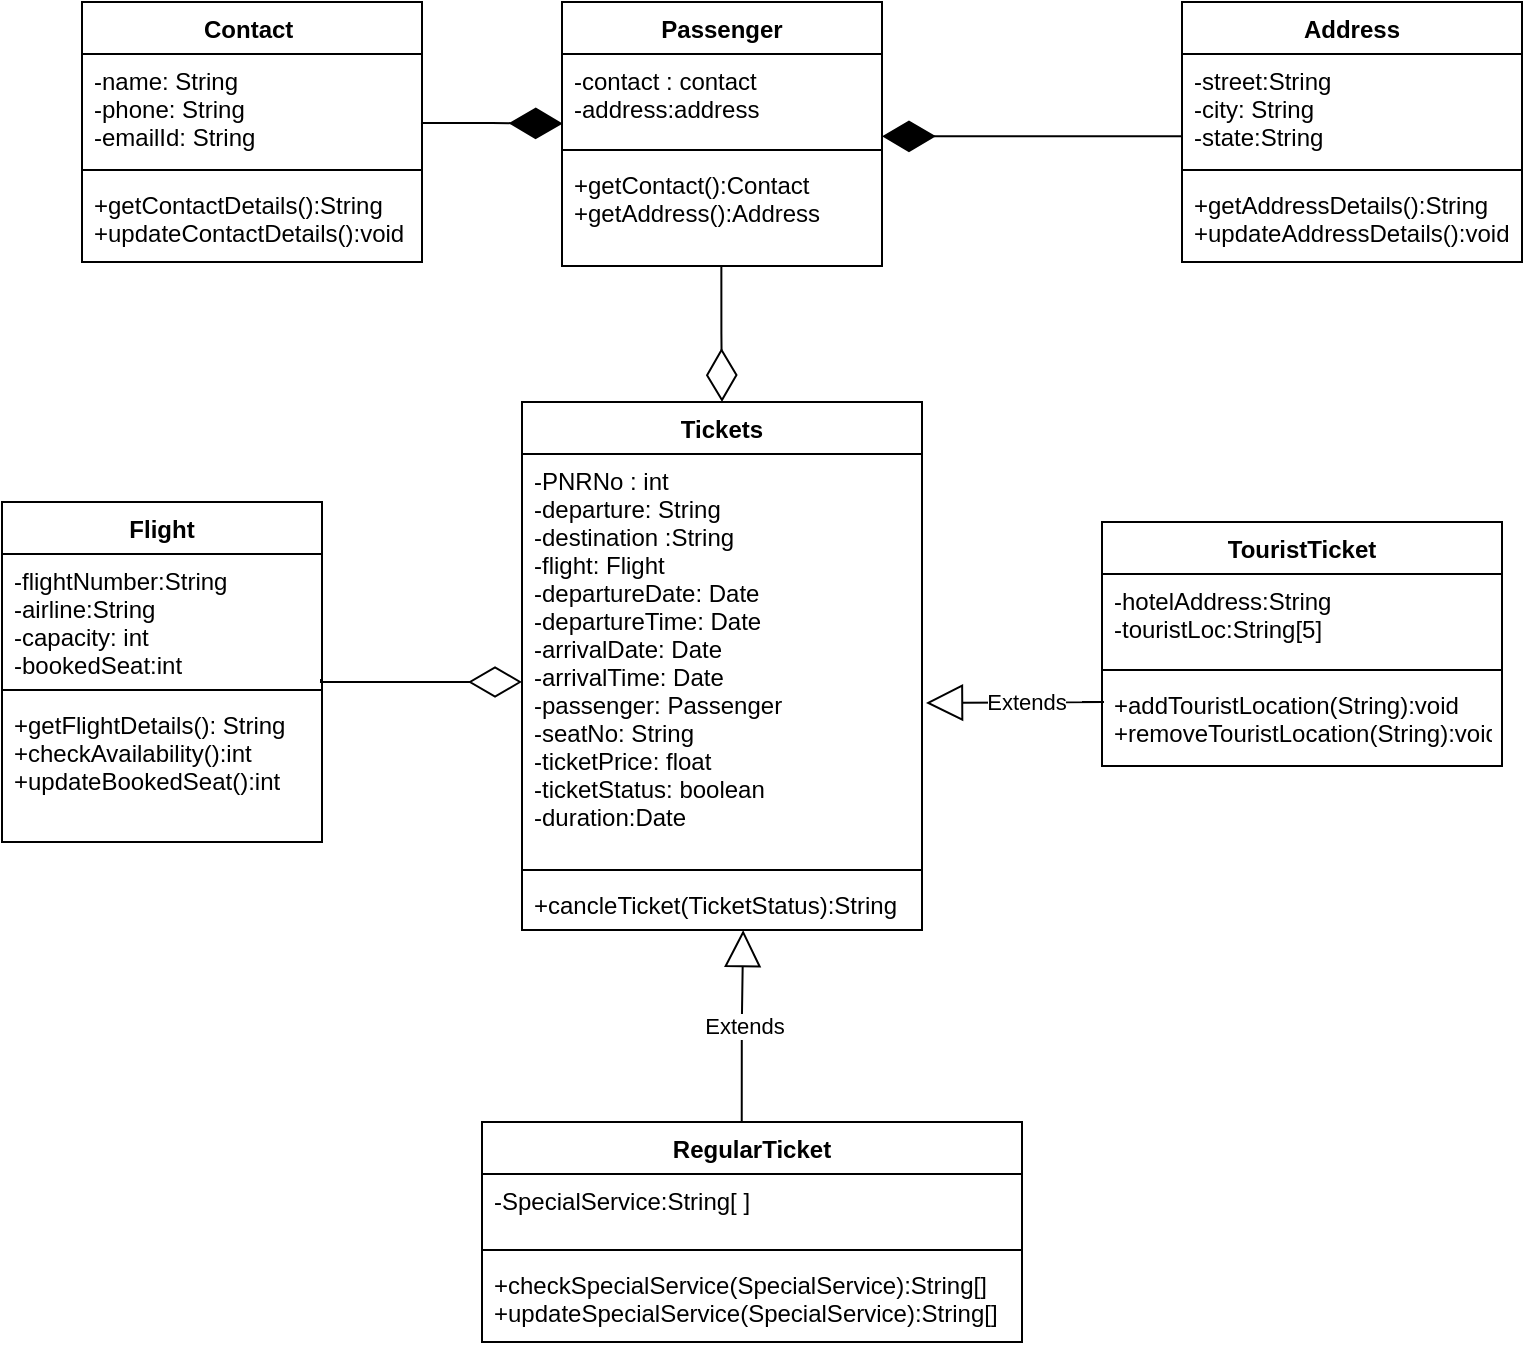 <mxfile version="15.5.1" type="device"><diagram id="C5RBs43oDa-KdzZeNtuy" name="Page-1"><mxGraphModel dx="834" dy="428" grid="1" gridSize="10" guides="1" tooltips="1" connect="1" arrows="1" fold="1" page="1" pageScale="1" pageWidth="827" pageHeight="1169" math="0" shadow="0"><root><mxCell id="WIyWlLk6GJQsqaUBKTNV-0"/><mxCell id="WIyWlLk6GJQsqaUBKTNV-1" parent="WIyWlLk6GJQsqaUBKTNV-0"/><mxCell id="4T4dMTh6SnjWDXKzcwTD-0" value="Contact " style="swimlane;fontStyle=1;align=center;verticalAlign=top;childLayout=stackLayout;horizontal=1;startSize=26;horizontalStack=0;resizeParent=1;resizeParentMax=0;resizeLast=0;collapsible=1;marginBottom=0;" parent="WIyWlLk6GJQsqaUBKTNV-1" vertex="1"><mxGeometry x="70" y="20" width="170" height="130" as="geometry"/></mxCell><mxCell id="4T4dMTh6SnjWDXKzcwTD-1" value="-name: String&#10;-phone: String&#10;-emailId: String&#10;" style="text;strokeColor=none;fillColor=none;align=left;verticalAlign=top;spacingLeft=4;spacingRight=4;overflow=hidden;rotatable=0;points=[[0,0.5],[1,0.5]];portConstraint=eastwest;" parent="4T4dMTh6SnjWDXKzcwTD-0" vertex="1"><mxGeometry y="26" width="170" height="54" as="geometry"/></mxCell><mxCell id="4T4dMTh6SnjWDXKzcwTD-2" value="" style="line;strokeWidth=1;fillColor=none;align=left;verticalAlign=middle;spacingTop=-1;spacingLeft=3;spacingRight=3;rotatable=0;labelPosition=right;points=[];portConstraint=eastwest;" parent="4T4dMTh6SnjWDXKzcwTD-0" vertex="1"><mxGeometry y="80" width="170" height="8" as="geometry"/></mxCell><mxCell id="4T4dMTh6SnjWDXKzcwTD-3" value="+getContactDetails():String&#10;+updateContactDetails():void" style="text;strokeColor=none;fillColor=none;align=left;verticalAlign=top;spacingLeft=4;spacingRight=4;overflow=hidden;rotatable=0;points=[[0,0.5],[1,0.5]];portConstraint=eastwest;" parent="4T4dMTh6SnjWDXKzcwTD-0" vertex="1"><mxGeometry y="88" width="170" height="42" as="geometry"/></mxCell><mxCell id="4T4dMTh6SnjWDXKzcwTD-8" value="Address" style="swimlane;fontStyle=1;align=center;verticalAlign=top;childLayout=stackLayout;horizontal=1;startSize=26;horizontalStack=0;resizeParent=1;resizeParentMax=0;resizeLast=0;collapsible=1;marginBottom=0;" parent="WIyWlLk6GJQsqaUBKTNV-1" vertex="1"><mxGeometry x="620" y="20" width="170" height="130" as="geometry"/></mxCell><mxCell id="4T4dMTh6SnjWDXKzcwTD-9" value="-street:String&#10;-city: String&#10;-state:String" style="text;strokeColor=none;fillColor=none;align=left;verticalAlign=top;spacingLeft=4;spacingRight=4;overflow=hidden;rotatable=0;points=[[0,0.5],[1,0.5]];portConstraint=eastwest;" parent="4T4dMTh6SnjWDXKzcwTD-8" vertex="1"><mxGeometry y="26" width="170" height="54" as="geometry"/></mxCell><mxCell id="4T4dMTh6SnjWDXKzcwTD-10" value="" style="line;strokeWidth=1;fillColor=none;align=left;verticalAlign=middle;spacingTop=-1;spacingLeft=3;spacingRight=3;rotatable=0;labelPosition=right;points=[];portConstraint=eastwest;" parent="4T4dMTh6SnjWDXKzcwTD-8" vertex="1"><mxGeometry y="80" width="170" height="8" as="geometry"/></mxCell><mxCell id="4T4dMTh6SnjWDXKzcwTD-11" value="+getAddressDetails():String&#10;+updateAddressDetails():void" style="text;strokeColor=none;fillColor=none;align=left;verticalAlign=top;spacingLeft=4;spacingRight=4;overflow=hidden;rotatable=0;points=[[0,0.5],[1,0.5]];portConstraint=eastwest;" parent="4T4dMTh6SnjWDXKzcwTD-8" vertex="1"><mxGeometry y="88" width="170" height="42" as="geometry"/></mxCell><mxCell id="4T4dMTh6SnjWDXKzcwTD-12" value="Passenger" style="swimlane;fontStyle=1;align=center;verticalAlign=top;childLayout=stackLayout;horizontal=1;startSize=26;horizontalStack=0;resizeParent=1;resizeParentMax=0;resizeLast=0;collapsible=1;marginBottom=0;" parent="WIyWlLk6GJQsqaUBKTNV-1" vertex="1"><mxGeometry x="310" y="20" width="160" height="132" as="geometry"/></mxCell><mxCell id="4T4dMTh6SnjWDXKzcwTD-13" value="-contact : contact&#10;-address:address" style="text;strokeColor=none;fillColor=none;align=left;verticalAlign=top;spacingLeft=4;spacingRight=4;overflow=hidden;rotatable=0;points=[[0,0.5],[1,0.5]];portConstraint=eastwest;" parent="4T4dMTh6SnjWDXKzcwTD-12" vertex="1"><mxGeometry y="26" width="160" height="44" as="geometry"/></mxCell><mxCell id="4T4dMTh6SnjWDXKzcwTD-14" value="" style="line;strokeWidth=1;fillColor=none;align=left;verticalAlign=middle;spacingTop=-1;spacingLeft=3;spacingRight=3;rotatable=0;labelPosition=right;points=[];portConstraint=eastwest;" parent="4T4dMTh6SnjWDXKzcwTD-12" vertex="1"><mxGeometry y="70" width="160" height="8" as="geometry"/></mxCell><mxCell id="4T4dMTh6SnjWDXKzcwTD-15" value="+getContact():Contact&#10;+getAddress():Address" style="text;strokeColor=none;fillColor=none;align=left;verticalAlign=top;spacingLeft=4;spacingRight=4;overflow=hidden;rotatable=0;points=[[0,0.5],[1,0.5]];portConstraint=eastwest;" parent="4T4dMTh6SnjWDXKzcwTD-12" vertex="1"><mxGeometry y="78" width="160" height="54" as="geometry"/></mxCell><mxCell id="nYmfEFHTRiQBM9T3bEts-0" value="Tickets" style="swimlane;fontStyle=1;align=center;verticalAlign=top;childLayout=stackLayout;horizontal=1;startSize=26;horizontalStack=0;resizeParent=1;resizeParentMax=0;resizeLast=0;collapsible=1;marginBottom=0;" parent="WIyWlLk6GJQsqaUBKTNV-1" vertex="1"><mxGeometry x="290" y="220" width="200" height="264" as="geometry"/></mxCell><mxCell id="nYmfEFHTRiQBM9T3bEts-1" value="-PNRNo : int&#10;-departure: String&#10;-destination :String&#10;-flight: Flight&#10;-departureDate: Date&#10;-departureTime: Date&#10;-arrivalDate: Date&#10;-arrivalTime: Date&#10;-passenger: Passenger&#10;-seatNo: String&#10;-ticketPrice: float&#10;-ticketStatus: boolean&#10;-duration:Date&#10;" style="text;strokeColor=none;fillColor=none;align=left;verticalAlign=top;spacingLeft=4;spacingRight=4;overflow=hidden;rotatable=0;points=[[0,0.5],[1,0.5]];portConstraint=eastwest;" parent="nYmfEFHTRiQBM9T3bEts-0" vertex="1"><mxGeometry y="26" width="200" height="204" as="geometry"/></mxCell><mxCell id="nYmfEFHTRiQBM9T3bEts-2" value="" style="line;strokeWidth=1;fillColor=none;align=left;verticalAlign=middle;spacingTop=-1;spacingLeft=3;spacingRight=3;rotatable=0;labelPosition=right;points=[];portConstraint=eastwest;" parent="nYmfEFHTRiQBM9T3bEts-0" vertex="1"><mxGeometry y="230" width="200" height="8" as="geometry"/></mxCell><mxCell id="nYmfEFHTRiQBM9T3bEts-3" value="+cancleTicket(TicketStatus):String" style="text;strokeColor=none;fillColor=none;align=left;verticalAlign=top;spacingLeft=4;spacingRight=4;overflow=hidden;rotatable=0;points=[[0,0.5],[1,0.5]];portConstraint=eastwest;" parent="nYmfEFHTRiQBM9T3bEts-0" vertex="1"><mxGeometry y="238" width="200" height="26" as="geometry"/></mxCell><mxCell id="nYmfEFHTRiQBM9T3bEts-5" value="RegularTicket" style="swimlane;fontStyle=1;align=center;verticalAlign=top;childLayout=stackLayout;horizontal=1;startSize=26;horizontalStack=0;resizeParent=1;resizeParentMax=0;resizeLast=0;collapsible=1;marginBottom=0;" parent="WIyWlLk6GJQsqaUBKTNV-1" vertex="1"><mxGeometry x="270" y="580" width="270" height="110" as="geometry"/></mxCell><mxCell id="nYmfEFHTRiQBM9T3bEts-6" value="-SpecialService:String[ ]&#10;" style="text;strokeColor=none;fillColor=none;align=left;verticalAlign=top;spacingLeft=4;spacingRight=4;overflow=hidden;rotatable=0;points=[[0,0.5],[1,0.5]];portConstraint=eastwest;" parent="nYmfEFHTRiQBM9T3bEts-5" vertex="1"><mxGeometry y="26" width="270" height="34" as="geometry"/></mxCell><mxCell id="nYmfEFHTRiQBM9T3bEts-7" value="" style="line;strokeWidth=1;fillColor=none;align=left;verticalAlign=middle;spacingTop=-1;spacingLeft=3;spacingRight=3;rotatable=0;labelPosition=right;points=[];portConstraint=eastwest;" parent="nYmfEFHTRiQBM9T3bEts-5" vertex="1"><mxGeometry y="60" width="270" height="8" as="geometry"/></mxCell><mxCell id="nYmfEFHTRiQBM9T3bEts-8" value="+checkSpecialService(SpecialService):String[]&#10;+updateSpecialService(SpecialService):String[]&#10;" style="text;strokeColor=none;fillColor=none;align=left;verticalAlign=top;spacingLeft=4;spacingRight=4;overflow=hidden;rotatable=0;points=[[0,0.5],[1,0.5]];portConstraint=eastwest;" parent="nYmfEFHTRiQBM9T3bEts-5" vertex="1"><mxGeometry y="68" width="270" height="42" as="geometry"/></mxCell><mxCell id="nYmfEFHTRiQBM9T3bEts-9" value="TouristTicket" style="swimlane;fontStyle=1;align=center;verticalAlign=top;childLayout=stackLayout;horizontal=1;startSize=26;horizontalStack=0;resizeParent=1;resizeParentMax=0;resizeLast=0;collapsible=1;marginBottom=0;" parent="WIyWlLk6GJQsqaUBKTNV-1" vertex="1"><mxGeometry x="580" y="280" width="200" height="122" as="geometry"/></mxCell><mxCell id="nYmfEFHTRiQBM9T3bEts-10" value="-hotelAddress:String&#10;-touristLoc:String[5]" style="text;strokeColor=none;fillColor=none;align=left;verticalAlign=top;spacingLeft=4;spacingRight=4;overflow=hidden;rotatable=0;points=[[0,0.5],[1,0.5]];portConstraint=eastwest;" parent="nYmfEFHTRiQBM9T3bEts-9" vertex="1"><mxGeometry y="26" width="200" height="44" as="geometry"/></mxCell><mxCell id="nYmfEFHTRiQBM9T3bEts-11" value="" style="line;strokeWidth=1;fillColor=none;align=left;verticalAlign=middle;spacingTop=-1;spacingLeft=3;spacingRight=3;rotatable=0;labelPosition=right;points=[];portConstraint=eastwest;" parent="nYmfEFHTRiQBM9T3bEts-9" vertex="1"><mxGeometry y="70" width="200" height="8" as="geometry"/></mxCell><mxCell id="nYmfEFHTRiQBM9T3bEts-12" value="+addTouristLocation(String):void&#10;+removeTouristLocation(String):void&#10;" style="text;strokeColor=none;fillColor=none;align=left;verticalAlign=top;spacingLeft=4;spacingRight=4;overflow=hidden;rotatable=0;points=[[0,0.5],[1,0.5]];portConstraint=eastwest;" parent="nYmfEFHTRiQBM9T3bEts-9" vertex="1"><mxGeometry y="78" width="200" height="44" as="geometry"/></mxCell><mxCell id="nYmfEFHTRiQBM9T3bEts-435" value="Flight" style="swimlane;fontStyle=1;align=center;verticalAlign=top;childLayout=stackLayout;horizontal=1;startSize=26;horizontalStack=0;resizeParent=1;resizeParentMax=0;resizeLast=0;collapsible=1;marginBottom=0;" parent="WIyWlLk6GJQsqaUBKTNV-1" vertex="1"><mxGeometry x="30" y="270" width="160" height="170" as="geometry"/></mxCell><mxCell id="nYmfEFHTRiQBM9T3bEts-436" value="-flightNumber:String&#10;-airline:String&#10;-capacity: int&#10;-bookedSeat:int" style="text;strokeColor=none;fillColor=none;align=left;verticalAlign=top;spacingLeft=4;spacingRight=4;overflow=hidden;rotatable=0;points=[[0,0.5],[1,0.5]];portConstraint=eastwest;" parent="nYmfEFHTRiQBM9T3bEts-435" vertex="1"><mxGeometry y="26" width="160" height="64" as="geometry"/></mxCell><mxCell id="nYmfEFHTRiQBM9T3bEts-437" value="" style="line;strokeWidth=1;fillColor=none;align=left;verticalAlign=middle;spacingTop=-1;spacingLeft=3;spacingRight=3;rotatable=0;labelPosition=right;points=[];portConstraint=eastwest;" parent="nYmfEFHTRiQBM9T3bEts-435" vertex="1"><mxGeometry y="90" width="160" height="8" as="geometry"/></mxCell><mxCell id="nYmfEFHTRiQBM9T3bEts-438" value="+getFlightDetails(): String&#10;+checkAvailability():int&#10;+updateBookedSeat():int" style="text;strokeColor=none;fillColor=none;align=left;verticalAlign=top;spacingLeft=4;spacingRight=4;overflow=hidden;rotatable=0;points=[[0,0.5],[1,0.5]];portConstraint=eastwest;" parent="nYmfEFHTRiQBM9T3bEts-435" vertex="1"><mxGeometry y="98" width="160" height="72" as="geometry"/></mxCell><mxCell id="nYmfEFHTRiQBM9T3bEts-442" value="Extends" style="endArrow=block;endSize=16;endFill=0;html=1;rounded=0;edgeStyle=orthogonalEdgeStyle;entryX=1.01;entryY=0.61;entryDx=0;entryDy=0;entryPerimeter=0;" parent="WIyWlLk6GJQsqaUBKTNV-1" target="nYmfEFHTRiQBM9T3bEts-1" edge="1"><mxGeometry width="160" relative="1" as="geometry"><mxPoint x="570" y="370" as="sourcePoint"/><mxPoint x="510" y="370" as="targetPoint"/><Array as="points"><mxPoint x="581" y="370"/><mxPoint x="570" y="370"/></Array></mxGeometry></mxCell><mxCell id="nYmfEFHTRiQBM9T3bEts-444" value="Extends" style="endArrow=block;endSize=16;endFill=0;html=1;rounded=0;edgeStyle=orthogonalEdgeStyle;exitX=0.481;exitY=0;exitDx=0;exitDy=0;exitPerimeter=0;entryX=0.553;entryY=1.002;entryDx=0;entryDy=0;entryPerimeter=0;" parent="WIyWlLk6GJQsqaUBKTNV-1" source="nYmfEFHTRiQBM9T3bEts-5" target="nYmfEFHTRiQBM9T3bEts-3" edge="1"><mxGeometry width="160" relative="1" as="geometry"><mxPoint x="360" y="440" as="sourcePoint"/><mxPoint x="400" y="490" as="targetPoint"/></mxGeometry></mxCell><mxCell id="nYmfEFHTRiQBM9T3bEts-449" value="" style="endArrow=diamondThin;endFill=0;endSize=24;html=1;rounded=0;edgeStyle=orthogonalEdgeStyle;exitX=0.498;exitY=1.01;exitDx=0;exitDy=0;exitPerimeter=0;entryX=0.5;entryY=0;entryDx=0;entryDy=0;" parent="WIyWlLk6GJQsqaUBKTNV-1" source="4T4dMTh6SnjWDXKzcwTD-15" target="nYmfEFHTRiQBM9T3bEts-0" edge="1"><mxGeometry width="160" relative="1" as="geometry"><mxPoint x="170" y="260" as="sourcePoint"/><mxPoint x="330" y="260" as="targetPoint"/><Array as="points"><mxPoint x="390" y="186"/><mxPoint x="390" y="186"/></Array></mxGeometry></mxCell><mxCell id="nYmfEFHTRiQBM9T3bEts-450" value="" style="endArrow=diamondThin;endFill=1;endSize=24;html=1;rounded=0;edgeStyle=orthogonalEdgeStyle;exitX=0.997;exitY=0.638;exitDx=0;exitDy=0;exitPerimeter=0;entryX=0.002;entryY=0.79;entryDx=0;entryDy=0;entryPerimeter=0;" parent="WIyWlLk6GJQsqaUBKTNV-1" source="4T4dMTh6SnjWDXKzcwTD-1" target="4T4dMTh6SnjWDXKzcwTD-13" edge="1"><mxGeometry width="160" relative="1" as="geometry"><mxPoint x="410" y="180" as="sourcePoint"/><mxPoint x="310" y="50" as="targetPoint"/></mxGeometry></mxCell><mxCell id="nYmfEFHTRiQBM9T3bEts-451" value="" style="endArrow=diamondThin;endFill=1;endSize=24;html=1;rounded=0;edgeStyle=orthogonalEdgeStyle;exitX=0.002;exitY=0.762;exitDx=0;exitDy=0;exitPerimeter=0;entryX=1;entryY=0.935;entryDx=0;entryDy=0;entryPerimeter=0;" parent="WIyWlLk6GJQsqaUBKTNV-1" source="4T4dMTh6SnjWDXKzcwTD-9" target="4T4dMTh6SnjWDXKzcwTD-13" edge="1"><mxGeometry width="160" relative="1" as="geometry"><mxPoint x="330" y="180" as="sourcePoint"/><mxPoint x="490" y="180" as="targetPoint"/></mxGeometry></mxCell><mxCell id="nYmfEFHTRiQBM9T3bEts-452" value="" style="endArrow=diamondThin;endFill=0;endSize=24;html=1;rounded=0;edgeStyle=orthogonalEdgeStyle;exitX=0.997;exitY=0.977;exitDx=0;exitDy=0;exitPerimeter=0;" parent="WIyWlLk6GJQsqaUBKTNV-1" source="nYmfEFHTRiQBM9T3bEts-436" edge="1"><mxGeometry width="160" relative="1" as="geometry"><mxPoint x="140" y="360" as="sourcePoint"/><mxPoint x="290" y="360" as="targetPoint"/><Array as="points"><mxPoint x="190" y="360"/></Array></mxGeometry></mxCell></root></mxGraphModel></diagram></mxfile>